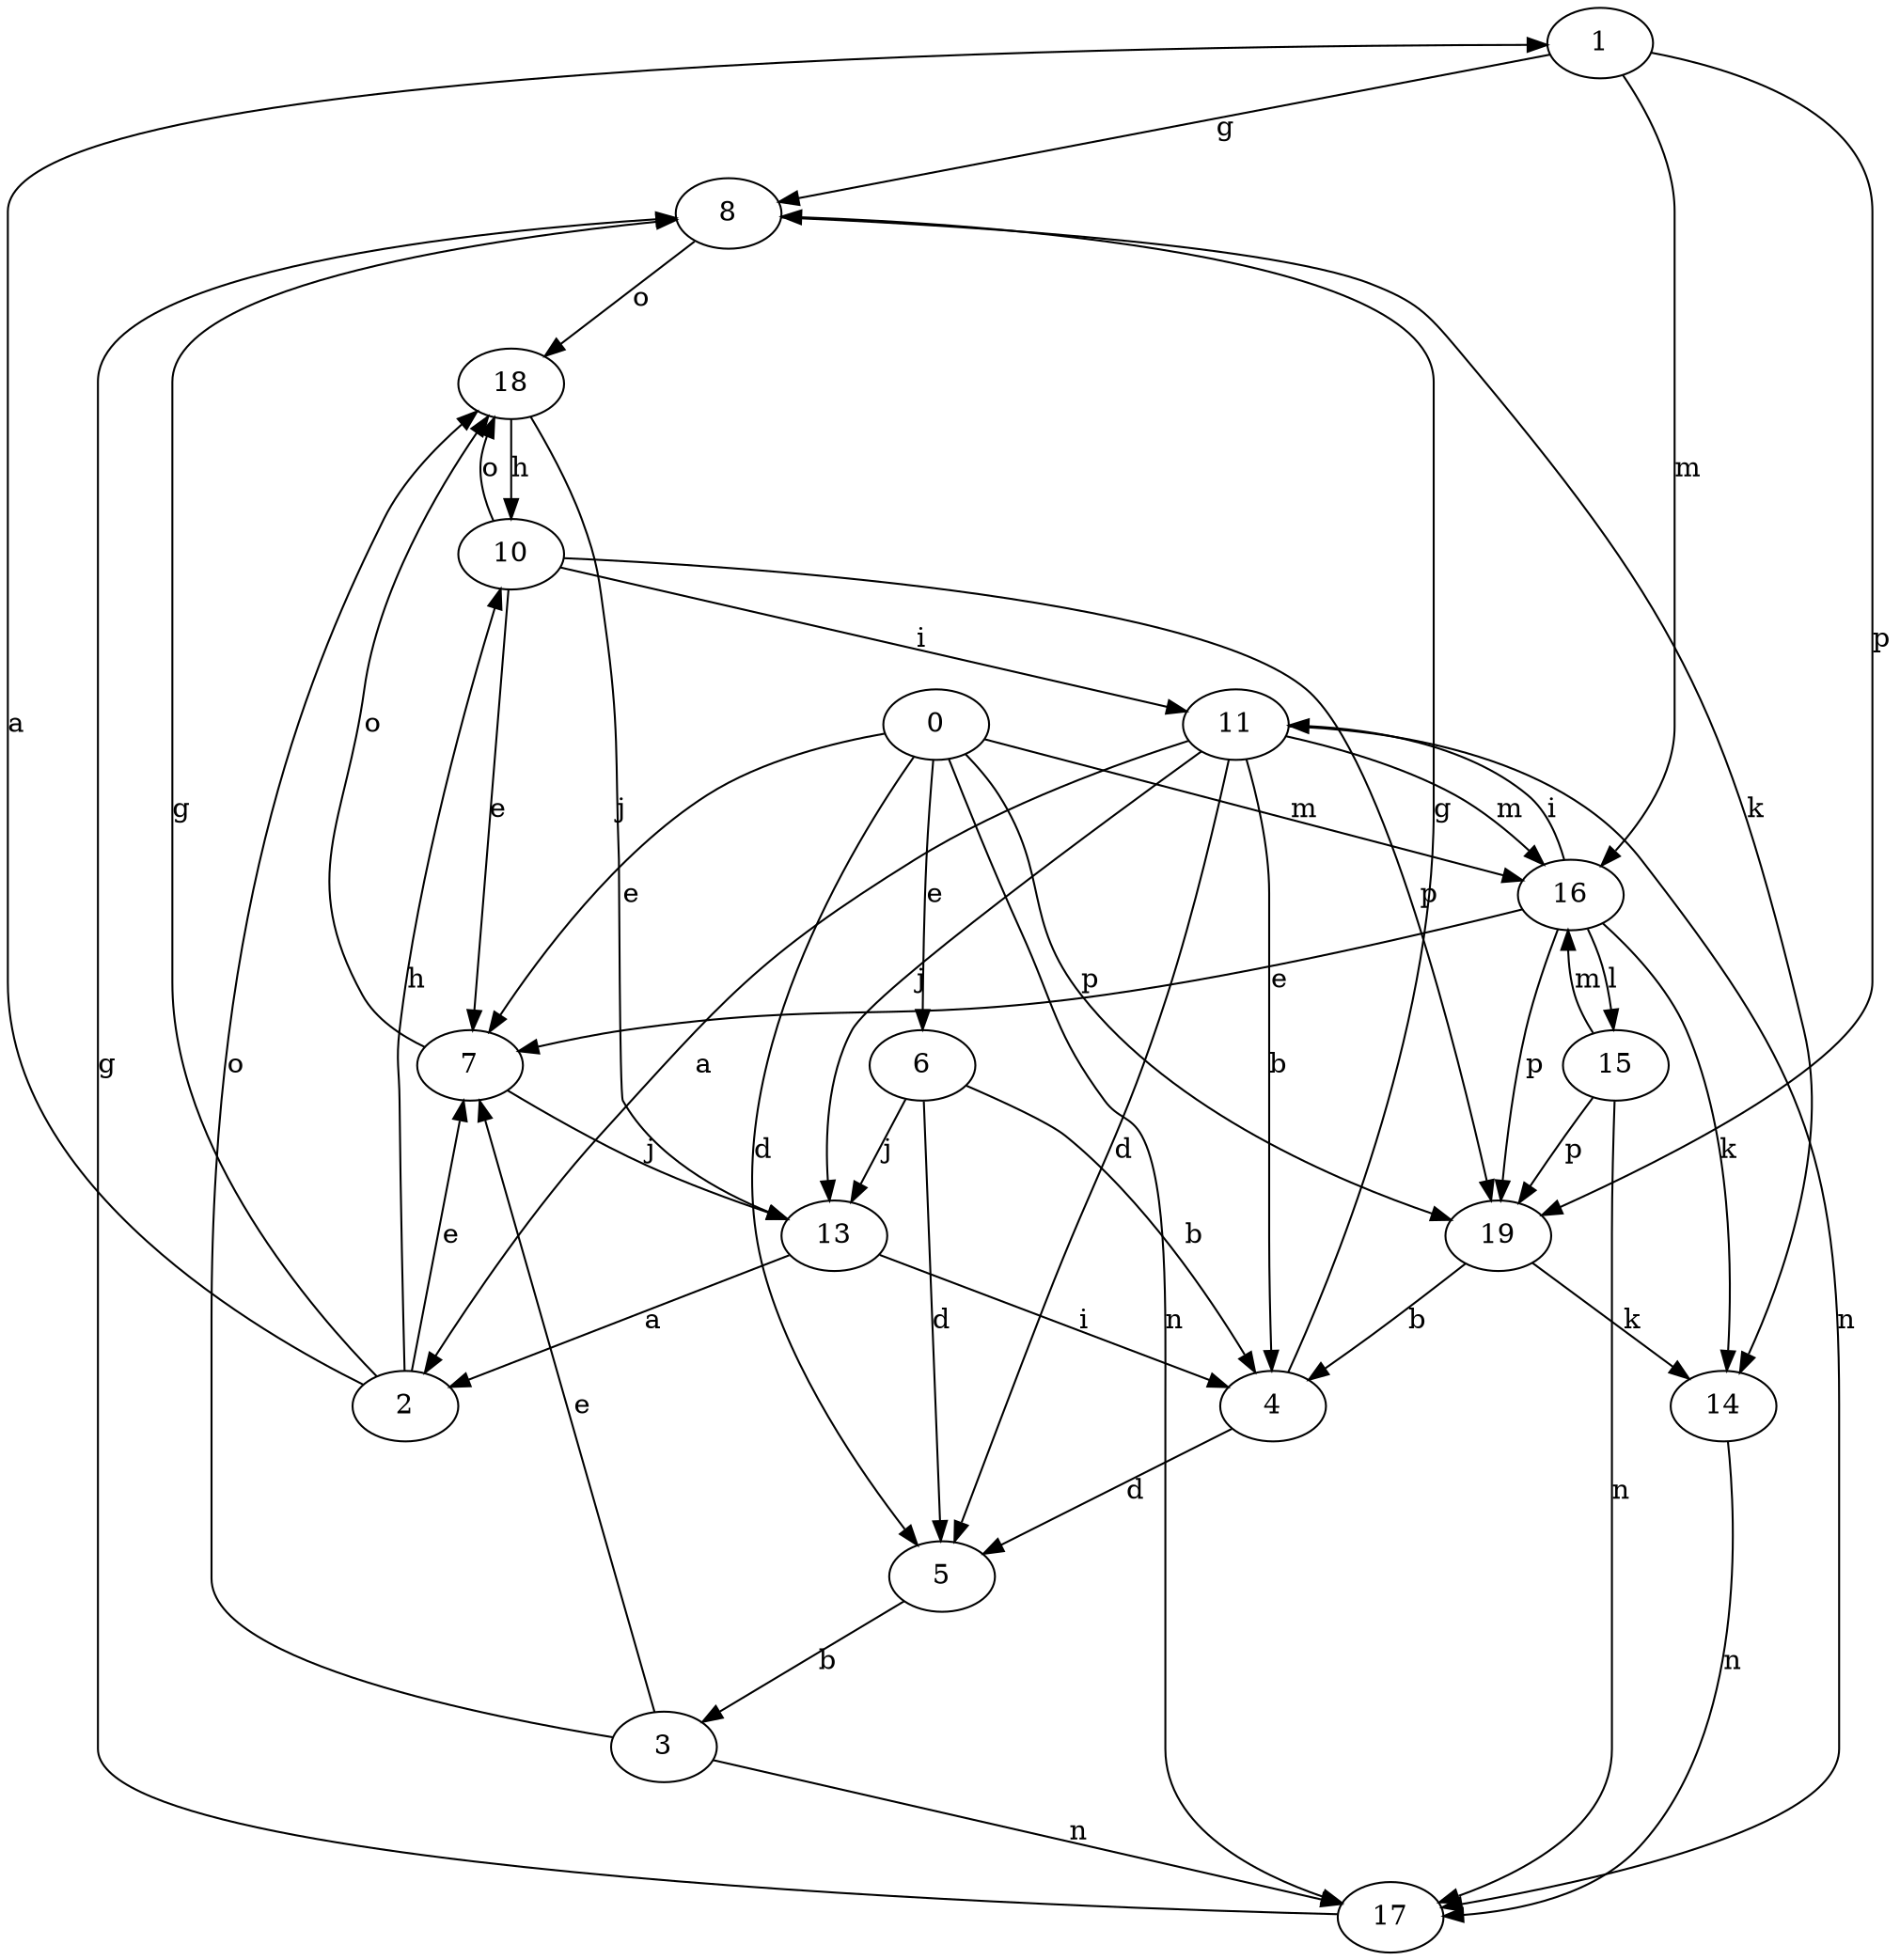 strict digraph  {
1;
2;
3;
0;
4;
5;
6;
7;
8;
10;
11;
13;
14;
15;
16;
17;
18;
19;
1 -> 8  [label=g];
1 -> 16  [label=m];
1 -> 19  [label=p];
2 -> 1  [label=a];
2 -> 7  [label=e];
2 -> 8  [label=g];
2 -> 10  [label=h];
3 -> 7  [label=e];
3 -> 17  [label=n];
3 -> 18  [label=o];
0 -> 5  [label=d];
0 -> 6  [label=e];
0 -> 7  [label=e];
0 -> 16  [label=m];
0 -> 17  [label=n];
0 -> 19  [label=p];
4 -> 5  [label=d];
4 -> 8  [label=g];
5 -> 3  [label=b];
6 -> 4  [label=b];
6 -> 5  [label=d];
6 -> 13  [label=j];
7 -> 13  [label=j];
7 -> 18  [label=o];
8 -> 14  [label=k];
8 -> 18  [label=o];
10 -> 7  [label=e];
10 -> 11  [label=i];
10 -> 18  [label=o];
10 -> 19  [label=p];
11 -> 2  [label=a];
11 -> 4  [label=b];
11 -> 5  [label=d];
11 -> 13  [label=j];
11 -> 16  [label=m];
11 -> 17  [label=n];
13 -> 2  [label=a];
13 -> 4  [label=i];
14 -> 17  [label=n];
15 -> 16  [label=m];
15 -> 17  [label=n];
15 -> 19  [label=p];
16 -> 7  [label=e];
16 -> 11  [label=i];
16 -> 14  [label=k];
16 -> 15  [label=l];
16 -> 19  [label=p];
17 -> 8  [label=g];
18 -> 10  [label=h];
18 -> 13  [label=j];
19 -> 4  [label=b];
19 -> 14  [label=k];
}
